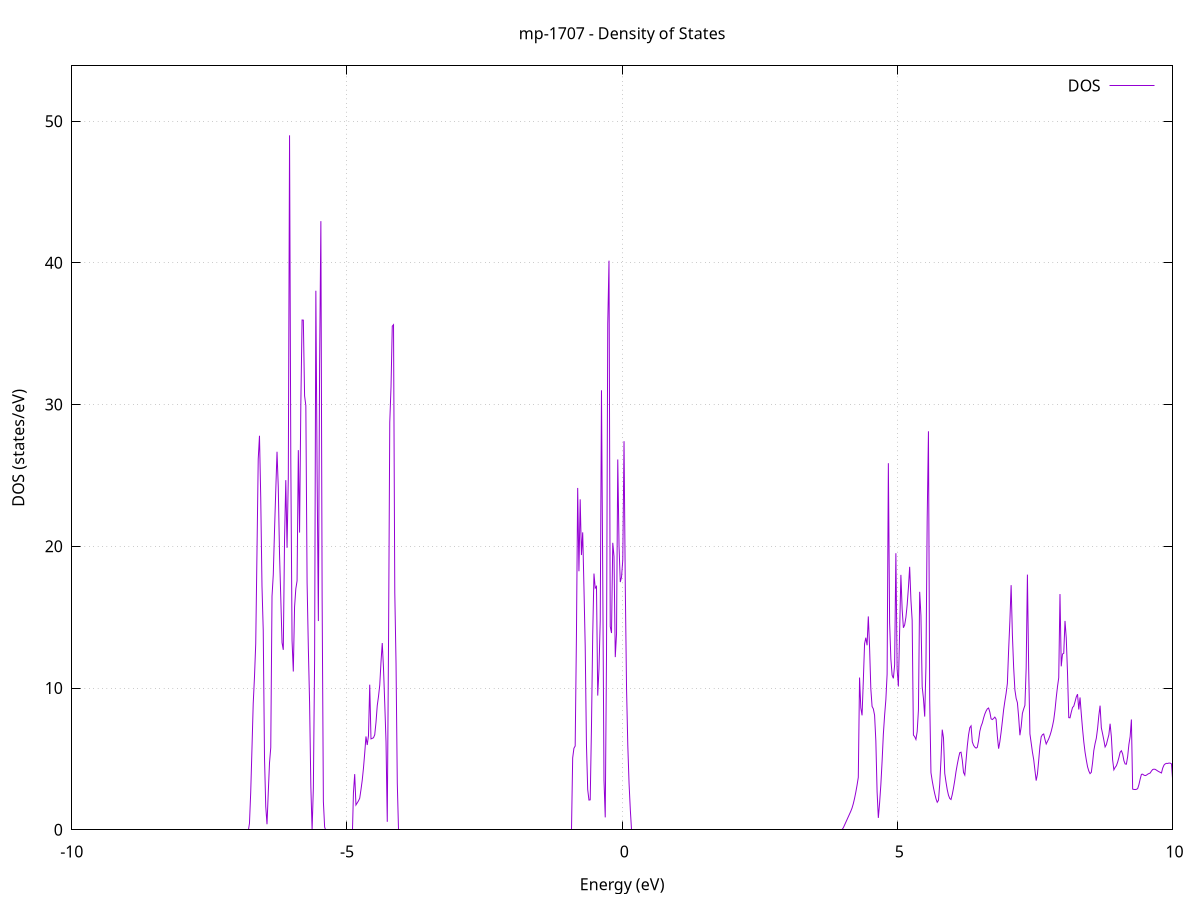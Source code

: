 set title 'mp-1707 - Density of States'
set xlabel 'Energy (eV)'
set ylabel 'DOS (states/eV)'
set grid
set xrange [-10:10]
set yrange [0:53.899]
set xzeroaxis lt -1
set terminal png size 800,600
set output 'mp-1707_dos_gnuplot.png'
plot '-' using 1:2 with lines title 'DOS'
-27.690500 0.000000
-27.667800 0.000000
-27.645000 0.000000
-27.622200 0.000000
-27.599500 0.000000
-27.576700 0.000000
-27.554000 0.000000
-27.531200 0.000000
-27.508400 0.000000
-27.485700 0.000000
-27.462900 0.000000
-27.440100 0.000000
-27.417400 0.000000
-27.394600 0.000000
-27.371900 0.000000
-27.349100 0.000000
-27.326300 0.000000
-27.303600 0.000000
-27.280800 0.000000
-27.258000 0.000000
-27.235300 0.000000
-27.212500 0.000000
-27.189800 0.000000
-27.167000 0.000000
-27.144200 0.000000
-27.121500 0.000000
-27.098700 0.000000
-27.075900 0.000000
-27.053200 0.000000
-27.030400 0.000000
-27.007700 0.000000
-26.984900 0.000000
-26.962100 0.000000
-26.939400 0.000000
-26.916600 0.000000
-26.893800 0.000000
-26.871100 0.000000
-26.848300 0.000000
-26.825600 0.000000
-26.802800 0.000000
-26.780000 0.000000
-26.757300 0.000000
-26.734500 0.000000
-26.711700 0.000000
-26.689000 0.000000
-26.666200 0.000000
-26.643500 0.000000
-26.620700 0.000000
-26.597900 0.000000
-26.575200 0.000000
-26.552400 0.000000
-26.529600 0.000000
-26.506900 0.000000
-26.484100 0.000000
-26.461300 0.000000
-26.438600 0.000000
-26.415800 0.000000
-26.393100 0.000000
-26.370300 0.000000
-26.347500 0.000000
-26.324800 0.000000
-26.302000 0.000000
-26.279200 0.000000
-26.256500 0.000000
-26.233700 0.000000
-26.211000 0.000000
-26.188200 0.000000
-26.165400 0.000000
-26.142700 0.000000
-26.119900 0.000000
-26.097100 0.000000
-26.074400 0.000000
-26.051600 0.000000
-26.028900 0.000000
-26.006100 0.000000
-25.983300 0.000000
-25.960600 0.000000
-25.937800 0.000000
-25.915000 0.000000
-25.892300 0.000000
-25.869500 0.000000
-25.846800 0.000000
-25.824000 0.000000
-25.801200 0.000000
-25.778500 0.000000
-25.755700 0.000000
-25.732900 0.000000
-25.710200 0.000000
-25.687400 0.000000
-25.664700 0.000000
-25.641900 0.000000
-25.619100 27.974900
-25.596400 159.509500
-25.573600 0.000000
-25.550800 0.000000
-25.528100 0.000000
-25.505300 0.000000
-25.482600 0.000000
-25.459800 0.000000
-25.437000 0.000000
-25.414300 0.000000
-25.391500 0.000000
-25.368700 0.000000
-25.346000 0.000000
-25.323200 0.000000
-25.300500 0.000000
-25.277700 0.000000
-25.254900 0.000000
-25.232200 0.000000
-25.209400 0.000000
-25.186600 0.000000
-25.163900 0.000000
-25.141100 0.000000
-25.118400 0.000000
-25.095600 0.000000
-25.072800 0.000000
-25.050100 0.000000
-25.027300 0.000000
-25.004500 0.000000
-24.981800 0.000000
-24.959000 0.000000
-24.936300 0.000000
-24.913500 0.000000
-24.890700 0.000000
-24.868000 0.000000
-24.845200 0.000000
-24.822400 0.000000
-24.799700 0.000000
-24.776900 0.000000
-24.754200 0.000000
-24.731400 0.000000
-24.708600 0.000000
-24.685900 0.000000
-24.663100 0.000000
-24.640300 0.000000
-24.617600 0.000000
-24.594800 0.000000
-24.572100 0.000000
-24.549300 0.000000
-24.526500 0.000000
-24.503800 0.000000
-24.481000 0.000000
-24.458200 0.000000
-24.435500 0.000000
-24.412700 0.000000
-24.390000 0.000000
-24.367200 0.000000
-24.344400 0.000000
-24.321700 0.000000
-24.298900 0.000000
-24.276100 0.000000
-24.253400 0.000000
-24.230600 0.000000
-24.207900 0.000000
-24.185100 0.000000
-24.162300 0.000000
-24.139600 0.000000
-24.116800 0.000000
-24.094000 0.000000
-24.071300 0.000000
-24.048500 0.000000
-24.025700 0.000000
-24.003000 0.000000
-23.980200 0.000000
-23.957500 0.000000
-23.934700 0.000000
-23.911900 0.000000
-23.889200 0.000000
-23.866400 0.000000
-23.843600 0.000000
-23.820900 0.000000
-23.798100 0.000000
-23.775400 0.000000
-23.752600 0.000000
-23.729800 0.000000
-23.707100 0.000000
-23.684300 0.000000
-23.661500 0.000000
-23.638800 0.000000
-23.616000 0.000000
-23.593300 0.000000
-23.570500 0.000000
-23.547700 0.000000
-23.525000 0.000000
-23.502200 0.000000
-23.479400 0.000000
-23.456700 0.000000
-23.433900 0.000000
-23.411200 0.000000
-23.388400 0.000000
-23.365600 0.000000
-23.342900 0.000000
-23.320100 0.000000
-23.297300 0.000000
-23.274600 0.000000
-23.251800 0.000000
-23.229100 0.000000
-23.206300 0.000000
-23.183500 0.000000
-23.160800 0.000000
-23.138000 0.000000
-23.115200 0.000000
-23.092500 0.000000
-23.069700 0.000000
-23.047000 0.000000
-23.024200 0.000000
-23.001400 0.000000
-22.978700 0.000000
-22.955900 0.000000
-22.933100 0.000000
-22.910400 0.000000
-22.887600 0.000000
-22.864900 0.000000
-22.842100 0.000000
-22.819300 0.000000
-22.796600 0.000000
-22.773800 0.000000
-22.751000 0.000000
-22.728300 0.000000
-22.705500 0.000000
-22.682800 0.000000
-22.660000 0.000000
-22.637200 0.000000
-22.614500 0.000000
-22.591700 0.000000
-22.568900 0.000000
-22.546200 0.000000
-22.523400 0.000000
-22.500700 0.000000
-22.477900 0.000000
-22.455100 0.000000
-22.432400 0.000000
-22.409600 0.000000
-22.386800 0.000000
-22.364100 0.000000
-22.341300 0.000000
-22.318600 0.000000
-22.295800 0.000000
-22.273000 0.000000
-22.250300 0.000000
-22.227500 0.000000
-22.204700 0.000000
-22.182000 0.000000
-22.159200 0.000000
-22.136500 28.912600
-22.113700 21.733600
-22.090900 21.691900
-22.068200 22.593600
-22.045400 32.608200
-22.022600 0.000000
-21.999900 0.000000
-21.977100 0.000000
-21.954400 0.000000
-21.931600 0.000000
-21.908800 0.000000
-21.886100 0.000000
-21.863300 37.592900
-21.840500 91.717900
-21.817800 62.696500
-21.795000 32.535900
-21.772300 0.000000
-21.749500 0.000000
-21.726700 0.000000
-21.704000 0.000000
-21.681200 0.000000
-21.658400 0.000000
-21.635700 0.000000
-21.612900 0.000000
-21.590200 0.000000
-21.567400 0.000000
-21.544600 0.000000
-21.521900 0.000000
-21.499100 0.000000
-21.476300 0.000000
-21.453600 0.000000
-21.430800 0.000000
-21.408000 0.000000
-21.385300 0.000000
-21.362500 0.000000
-21.339800 0.000000
-21.317000 0.000000
-21.294200 0.000000
-21.271500 0.000000
-21.248700 0.000000
-21.225900 0.000000
-21.203200 0.000000
-21.180400 0.000000
-21.157700 0.000000
-21.134900 0.000000
-21.112100 0.000000
-21.089400 0.000000
-21.066600 0.000000
-21.043800 0.000000
-21.021100 0.000000
-20.998300 0.000000
-20.975600 0.000000
-20.952800 0.000000
-20.930000 0.000000
-20.907300 0.000000
-20.884500 0.000000
-20.861700 0.000000
-20.839000 0.000000
-20.816200 0.000000
-20.793500 0.000000
-20.770700 0.000000
-20.747900 0.000000
-20.725200 0.000000
-20.702400 0.000000
-20.679600 0.000000
-20.656900 0.000000
-20.634100 0.000000
-20.611400 0.000000
-20.588600 0.000000
-20.565800 0.000000
-20.543100 0.000000
-20.520300 0.000000
-20.497500 0.000000
-20.474800 0.000000
-20.452000 0.000000
-20.429300 0.000000
-20.406500 0.000000
-20.383700 0.000000
-20.361000 0.000000
-20.338200 0.000000
-20.315400 0.000000
-20.292700 0.000000
-20.269900 0.000000
-20.247200 0.000000
-20.224400 0.000000
-20.201600 0.000000
-20.178900 0.000000
-20.156100 0.000000
-20.133300 0.000000
-20.110600 0.000000
-20.087800 0.000000
-20.065100 0.000000
-20.042300 0.000000
-20.019500 0.000000
-19.996800 0.000000
-19.974000 0.000000
-19.951200 0.000000
-19.928500 0.000000
-19.905700 0.000000
-19.883000 0.000000
-19.860200 0.000000
-19.837400 0.000000
-19.814700 0.000000
-19.791900 0.000000
-19.769100 0.000000
-19.746400 0.000000
-19.723600 0.000000
-19.700900 0.000000
-19.678100 0.000000
-19.655300 0.000000
-19.632600 0.000000
-19.609800 0.000000
-19.587000 0.000000
-19.564300 0.000000
-19.541500 0.000000
-19.518800 0.000000
-19.496000 0.000000
-19.473200 0.000000
-19.450500 0.000000
-19.427700 0.000000
-19.404900 0.000000
-19.382200 0.000000
-19.359400 0.000000
-19.336700 0.000000
-19.313900 0.000000
-19.291100 0.000000
-19.268400 0.000000
-19.245600 0.000000
-19.222800 0.000000
-19.200100 0.000000
-19.177300 0.000000
-19.154600 0.000000
-19.131800 0.000000
-19.109000 0.000000
-19.086300 0.000000
-19.063500 0.000000
-19.040700 0.000000
-19.018000 0.000000
-18.995200 0.000000
-18.972400 0.000000
-18.949700 0.000000
-18.926900 0.000000
-18.904200 0.000000
-18.881400 0.000000
-18.858600 0.000000
-18.835900 0.000000
-18.813100 0.000000
-18.790300 0.000000
-18.767600 0.000000
-18.744800 0.000000
-18.722100 0.000000
-18.699300 0.000000
-18.676500 0.000000
-18.653800 0.000000
-18.631000 0.000000
-18.608200 0.000000
-18.585500 0.000000
-18.562700 0.000000
-18.540000 0.000000
-18.517200 0.000000
-18.494400 0.000000
-18.471700 0.000000
-18.448900 0.000000
-18.426100 0.000000
-18.403400 0.000000
-18.380600 0.000000
-18.357900 0.000000
-18.335100 0.000000
-18.312300 0.000000
-18.289600 0.000000
-18.266800 0.000000
-18.244000 0.000000
-18.221300 0.000000
-18.198500 0.000000
-18.175800 0.000000
-18.153000 0.000000
-18.130200 0.000000
-18.107500 0.000000
-18.084700 0.000000
-18.061900 0.000000
-18.039200 0.000000
-18.016400 0.000000
-17.993700 0.000000
-17.970900 0.000000
-17.948100 0.000000
-17.925400 0.000000
-17.902600 0.000000
-17.879800 0.000000
-17.857100 84.532700
-17.834300 69.683700
-17.811600 0.000000
-17.788800 0.000000
-17.766000 0.000000
-17.743300 0.000000
-17.720500 0.000000
-17.697700 0.000000
-17.675000 0.000000
-17.652200 0.000000
-17.629500 0.000000
-17.606700 0.000000
-17.583900 73.040500
-17.561200 86.527500
-17.538400 0.000000
-17.515600 0.000000
-17.492900 0.000000
-17.470100 0.000000
-17.447400 0.000000
-17.424600 0.000000
-17.401800 0.000000
-17.379100 0.000000
-17.356300 0.000000
-17.333500 0.000000
-17.310800 0.000000
-17.288000 0.000000
-17.265300 0.000000
-17.242500 0.000000
-17.219700 0.000000
-17.197000 0.000000
-17.174200 0.000000
-17.151400 0.000000
-17.128700 0.000000
-17.105900 0.000000
-17.083200 0.000000
-17.060400 0.000000
-17.037600 0.000000
-17.014900 0.000000
-16.992100 0.000000
-16.969300 0.000000
-16.946600 0.000000
-16.923800 0.000000
-16.901100 0.000000
-16.878300 0.000000
-16.855500 0.000000
-16.832800 0.000000
-16.810000 0.000000
-16.787200 0.000000
-16.764500 0.000000
-16.741700 0.000000
-16.719000 0.000000
-16.696200 0.000000
-16.673400 0.000000
-16.650700 0.000000
-16.627900 0.000000
-16.605100 0.000000
-16.582400 0.000000
-16.559600 0.000000
-16.536800 0.000000
-16.514100 0.000000
-16.491300 0.000000
-16.468600 0.000000
-16.445800 0.000000
-16.423000 0.000000
-16.400300 0.000000
-16.377500 0.000000
-16.354700 0.000000
-16.332000 0.000000
-16.309200 0.000000
-16.286500 0.000000
-16.263700 0.000000
-16.240900 0.000000
-16.218200 0.000000
-16.195400 0.000000
-16.172600 0.000000
-16.149900 0.000000
-16.127100 0.000000
-16.104400 0.000000
-16.081600 0.000000
-16.058800 0.000000
-16.036100 0.000000
-16.013300 0.000000
-15.990500 0.000000
-15.967800 0.000000
-15.945000 0.000000
-15.922300 0.000000
-15.899500 0.000000
-15.876700 0.000000
-15.854000 0.000000
-15.831200 0.000000
-15.808400 0.000000
-15.785700 0.000000
-15.762900 0.000000
-15.740200 0.000000
-15.717400 0.000000
-15.694600 0.000000
-15.671900 0.000000
-15.649100 0.000000
-15.626300 0.000000
-15.603600 0.000000
-15.580800 0.000000
-15.558100 0.000000
-15.535300 0.000000
-15.512500 0.000000
-15.489800 0.000000
-15.467000 0.000000
-15.444200 0.000000
-15.421500 0.000000
-15.398700 0.000000
-15.376000 0.000000
-15.353200 0.000000
-15.330400 0.000000
-15.307700 0.000000
-15.284900 0.000000
-15.262100 0.000000
-15.239400 0.000000
-15.216600 0.000000
-15.193900 0.000000
-15.171100 0.000000
-15.148300 0.000000
-15.125600 0.000000
-15.102800 0.000000
-15.080000 0.000000
-15.057300 0.000000
-15.034500 0.000000
-15.011800 0.000000
-14.989000 0.000000
-14.966200 0.000000
-14.943500 0.000000
-14.920700 0.000000
-14.897900 0.000000
-14.875200 0.000000
-14.852400 0.000000
-14.829700 0.000000
-14.806900 0.000000
-14.784100 0.000000
-14.761400 0.000000
-14.738600 0.000000
-14.715800 0.000000
-14.693100 0.000000
-14.670300 0.000000
-14.647600 0.000000
-14.624800 0.000000
-14.602000 0.000000
-14.579300 0.000000
-14.556500 0.000000
-14.533700 0.000000
-14.511000 0.000000
-14.488200 0.000000
-14.465500 0.000000
-14.442700 0.000000
-14.419900 0.000000
-14.397200 0.000000
-14.374400 0.000000
-14.351600 0.000000
-14.328900 0.000000
-14.306100 0.000000
-14.283400 0.000000
-14.260600 0.000000
-14.237800 0.000000
-14.215100 0.000000
-14.192300 0.000000
-14.169500 0.000000
-14.146800 0.000000
-14.124000 0.000000
-14.101300 0.000000
-14.078500 0.000000
-14.055700 0.000000
-14.033000 0.000000
-14.010200 0.000000
-13.987400 0.000000
-13.964700 0.000000
-13.941900 0.000000
-13.919100 0.000000
-13.896400 0.000000
-13.873600 0.000000
-13.850900 0.000000
-13.828100 0.000000
-13.805300 0.000000
-13.782600 0.000000
-13.759800 0.000000
-13.737000 0.000000
-13.714300 0.000000
-13.691500 0.000000
-13.668800 0.000000
-13.646000 0.000000
-13.623200 0.000000
-13.600500 0.000000
-13.577700 0.000000
-13.554900 0.000000
-13.532200 0.000000
-13.509400 0.000000
-13.486700 0.000000
-13.463900 0.000000
-13.441100 0.000000
-13.418400 0.000000
-13.395600 0.000000
-13.372800 0.000000
-13.350100 0.000000
-13.327300 0.000000
-13.304600 0.000000
-13.281800 0.000000
-13.259000 0.000000
-13.236300 0.000000
-13.213500 0.000000
-13.190700 0.000000
-13.168000 0.000000
-13.145200 0.000000
-13.122500 0.000000
-13.099700 0.000000
-13.076900 0.000000
-13.054200 0.000000
-13.031400 0.000000
-13.008600 0.000000
-12.985900 0.000000
-12.963100 0.000000
-12.940400 0.000000
-12.917600 0.000000
-12.894800 0.000000
-12.872100 0.000000
-12.849300 0.000000
-12.826500 0.000000
-12.803800 0.000000
-12.781000 0.000000
-12.758300 0.000000
-12.735500 0.000000
-12.712700 0.000000
-12.690000 0.000000
-12.667200 0.000000
-12.644400 0.000000
-12.621700 0.000000
-12.598900 0.000000
-12.576200 0.000000
-12.553400 0.000000
-12.530600 0.000000
-12.507900 0.000000
-12.485100 0.000000
-12.462300 0.000000
-12.439600 0.000000
-12.416800 0.000000
-12.394100 0.000000
-12.371300 0.000000
-12.348500 0.000000
-12.325800 0.000000
-12.303000 0.000000
-12.280200 0.000000
-12.257500 0.000000
-12.234700 0.000000
-12.212000 0.000000
-12.189200 0.000000
-12.166400 0.000000
-12.143700 0.000000
-12.120900 0.000000
-12.098100 0.000000
-12.075400 0.000000
-12.052600 0.000000
-12.029900 0.000000
-12.007100 0.000000
-11.984300 0.000000
-11.961600 0.000000
-11.938800 0.000000
-11.916000 0.000000
-11.893300 0.000000
-11.870500 0.000000
-11.847800 0.000000
-11.825000 0.000000
-11.802200 0.000000
-11.779500 0.000000
-11.756700 0.000000
-11.733900 0.000000
-11.711200 0.000000
-11.688400 0.000000
-11.665700 0.000000
-11.642900 0.000000
-11.620100 0.000000
-11.597400 0.000000
-11.574600 0.000000
-11.551800 0.000000
-11.529100 0.000000
-11.506300 0.000000
-11.483500 0.000000
-11.460800 0.000000
-11.438000 0.000000
-11.415300 0.000000
-11.392500 0.000000
-11.369700 0.000000
-11.347000 0.000000
-11.324200 0.000000
-11.301400 0.000000
-11.278700 0.000000
-11.255900 0.000000
-11.233200 2.549000
-11.210400 6.061800
-11.187600 8.596000
-11.164900 11.547900
-11.142100 14.624600
-11.119300 14.265800
-11.096600 14.672800
-11.073800 21.910800
-11.051100 41.340600
-11.028300 6.280100
-11.005500 51.256300
-10.982800 85.192600
-10.960000 61.346700
-10.937200 68.773200
-10.914500 48.578800
-10.891700 21.692100
-10.869000 13.791000
-10.846200 12.716800
-10.823400 12.730500
-10.800700 10.529600
-10.777900 5.838000
-10.755100 0.000000
-10.732400 0.000000
-10.709600 0.000000
-10.686900 0.000000
-10.664100 0.000000
-10.641300 0.000000
-10.618600 0.000000
-10.595800 0.000000
-10.573000 0.000000
-10.550300 0.000000
-10.527500 0.000000
-10.504800 0.000000
-10.482000 0.000000
-10.459200 0.000000
-10.436500 0.000000
-10.413700 0.000000
-10.390900 0.000000
-10.368200 0.000000
-10.345400 0.000000
-10.322700 0.000000
-10.299900 0.000000
-10.277100 0.000000
-10.254400 0.000000
-10.231600 0.000000
-10.208800 0.000000
-10.186100 0.000000
-10.163300 0.000000
-10.140600 0.000000
-10.117800 0.000000
-10.095000 0.000000
-10.072300 0.000000
-10.049500 0.000000
-10.026700 0.000000
-10.004000 0.000000
-9.981200 0.000000
-9.958500 0.000000
-9.935700 0.000000
-9.912900 0.000000
-9.890200 0.000000
-9.867400 0.000000
-9.844600 0.000000
-9.821900 0.000000
-9.799100 0.000000
-9.776400 0.000000
-9.753600 0.000000
-9.730800 0.000000
-9.708100 0.000000
-9.685300 0.000000
-9.662500 0.000000
-9.639800 0.000000
-9.617000 0.000000
-9.594300 0.000000
-9.571500 0.000000
-9.548700 0.000000
-9.526000 0.000000
-9.503200 0.000000
-9.480400 0.000000
-9.457700 0.000000
-9.434900 0.000000
-9.412200 0.000000
-9.389400 0.000000
-9.366600 0.000000
-9.343900 0.000000
-9.321100 0.000000
-9.298300 0.000000
-9.275600 0.000000
-9.252800 0.000000
-9.230100 0.000000
-9.207300 0.000000
-9.184500 0.000000
-9.161800 0.000000
-9.139000 0.000000
-9.116200 0.000000
-9.093500 0.000000
-9.070700 0.000000
-9.048000 0.000000
-9.025200 0.000000
-9.002400 0.000000
-8.979700 0.000000
-8.956900 0.000000
-8.934100 0.000000
-8.911400 0.000000
-8.888600 0.000000
-8.865800 0.000000
-8.843100 0.000000
-8.820300 0.000000
-8.797600 0.000000
-8.774800 0.000000
-8.752000 0.000000
-8.729300 0.000000
-8.706500 0.000000
-8.683700 0.000000
-8.661000 0.000000
-8.638200 0.000000
-8.615500 0.000000
-8.592700 0.000000
-8.569900 0.000000
-8.547200 0.000000
-8.524400 0.000000
-8.501600 0.000000
-8.478900 0.000000
-8.456100 0.000000
-8.433400 0.000000
-8.410600 0.000000
-8.387800 0.000000
-8.365100 0.000000
-8.342300 0.000000
-8.319500 0.000000
-8.296800 0.000000
-8.274000 0.000000
-8.251300 0.000000
-8.228500 0.000000
-8.205700 0.000000
-8.183000 0.000000
-8.160200 0.000000
-8.137400 0.000000
-8.114700 0.000000
-8.091900 0.000000
-8.069200 0.000000
-8.046400 0.000000
-8.023600 0.000000
-8.000900 0.000000
-7.978100 0.000000
-7.955300 0.000000
-7.932600 0.000000
-7.909800 0.000000
-7.887100 0.000000
-7.864300 0.000000
-7.841500 0.000000
-7.818800 0.000000
-7.796000 0.000000
-7.773200 0.000000
-7.750500 0.000000
-7.727700 0.000000
-7.705000 0.000000
-7.682200 0.000000
-7.659400 0.000000
-7.636700 0.000000
-7.613900 0.000000
-7.591100 0.000000
-7.568400 0.000000
-7.545600 0.000000
-7.522900 0.000000
-7.500100 0.000000
-7.477300 0.000000
-7.454600 0.000000
-7.431800 0.000000
-7.409000 0.000000
-7.386300 0.000000
-7.363500 0.000000
-7.340800 0.000000
-7.318000 0.000000
-7.295200 0.000000
-7.272500 0.000000
-7.249700 0.000000
-7.226900 0.000000
-7.204200 0.000000
-7.181400 0.000000
-7.158700 0.000000
-7.135900 0.000000
-7.113100 0.000000
-7.090400 0.000000
-7.067600 0.000000
-7.044800 0.000000
-7.022100 0.000000
-6.999300 0.000000
-6.976600 0.000000
-6.953800 0.000000
-6.931000 0.000000
-6.908300 0.000000
-6.885500 0.000000
-6.862700 0.000000
-6.840000 0.000000
-6.817200 0.000000
-6.794500 0.000000
-6.771700 0.446800
-6.748900 2.650800
-6.726200 5.725300
-6.703400 8.914100
-6.680600 10.775000
-6.657900 13.129900
-6.635100 19.592700
-6.612400 26.163700
-6.589600 27.799800
-6.566800 23.423400
-6.544100 17.185900
-6.521300 14.063000
-6.498500 5.079700
-6.475800 1.644800
-6.453000 0.390100
-6.430200 2.604100
-6.407500 4.719500
-6.384700 5.800400
-6.362000 16.473000
-6.339200 17.985100
-6.316400 21.122900
-6.293700 23.947500
-6.270900 26.670400
-6.248100 24.162500
-6.225400 19.466300
-6.202600 16.364900
-6.179900 13.198200
-6.157100 12.696800
-6.134300 20.459600
-6.111600 24.668700
-6.088800 19.895300
-6.066000 24.826100
-6.043300 48.999300
-6.020500 26.077200
-5.997800 13.347400
-5.975000 11.166000
-5.952200 15.717800
-5.929500 16.998000
-5.906700 17.563400
-5.883900 26.785700
-5.861200 20.966500
-5.838400 29.975100
-5.815700 35.968400
-5.792900 35.959900
-5.770100 30.622300
-5.747400 29.924100
-5.724600 17.432500
-5.701800 12.814700
-5.679100 8.950000
-5.656300 3.048700
-5.633600 0.000000
-5.610800 2.939400
-5.588000 11.967200
-5.565300 38.033100
-5.542500 25.199700
-5.519700 14.727600
-5.497000 32.879400
-5.474200 42.945900
-5.451500 16.428700
-5.428700 1.988100
-5.405900 0.189900
-5.383200 0.000000
-5.360400 0.000000
-5.337600 0.000000
-5.314900 0.000000
-5.292100 0.000000
-5.269400 0.000000
-5.246600 0.000000
-5.223800 0.000000
-5.201100 0.000000
-5.178300 0.000000
-5.155500 0.000000
-5.132800 0.000000
-5.110000 0.000000
-5.087300 0.000000
-5.064500 0.000000
-5.041700 0.000000
-5.019000 0.000000
-4.996200 0.000000
-4.973400 0.000000
-4.950700 0.000000
-4.927900 0.000000
-4.905200 0.000000
-4.882400 2.606800
-4.859600 3.926500
-4.836900 1.748200
-4.814100 1.892300
-4.791300 2.036700
-4.768600 2.223000
-4.745800 2.822100
-4.723100 3.479000
-4.700300 4.347100
-4.677500 5.407800
-4.654800 6.583800
-4.632000 5.981000
-4.609200 6.639900
-4.586500 10.236000
-4.563700 6.412500
-4.541000 6.450500
-4.518200 6.490900
-4.495400 6.705000
-4.472700 7.572900
-4.449900 8.752400
-4.427100 9.407700
-4.404400 10.208500
-4.381600 11.841400
-4.358900 13.176400
-4.336100 11.390900
-4.313300 8.882100
-4.290600 6.214700
-4.267800 0.562900
-4.245000 13.133200
-4.222300 28.746900
-4.199500 31.247600
-4.176800 35.531900
-4.154000 35.636300
-4.131200 16.743700
-4.108500 11.732800
-4.085700 3.288300
-4.062900 0.000000
-4.040200 0.000000
-4.017400 0.000000
-3.994600 0.000000
-3.971900 0.000000
-3.949100 0.000000
-3.926400 0.000000
-3.903600 0.000000
-3.880800 0.000000
-3.858100 0.000000
-3.835300 0.000000
-3.812500 0.000000
-3.789800 0.000000
-3.767000 0.000000
-3.744300 0.000000
-3.721500 0.000000
-3.698700 0.000000
-3.676000 0.000000
-3.653200 0.000000
-3.630400 0.000000
-3.607700 0.000000
-3.584900 0.000000
-3.562200 0.000000
-3.539400 0.000000
-3.516600 0.000000
-3.493900 0.000000
-3.471100 0.000000
-3.448300 0.000000
-3.425600 0.000000
-3.402800 0.000000
-3.380100 0.000000
-3.357300 0.000000
-3.334500 0.000000
-3.311800 0.000000
-3.289000 0.000000
-3.266200 0.000000
-3.243500 0.000000
-3.220700 0.000000
-3.198000 0.000000
-3.175200 0.000000
-3.152400 0.000000
-3.129700 0.000000
-3.106900 0.000000
-3.084100 0.000000
-3.061400 0.000000
-3.038600 0.000000
-3.015900 0.000000
-2.993100 0.000000
-2.970300 0.000000
-2.947600 0.000000
-2.924800 0.000000
-2.902000 0.000000
-2.879300 0.000000
-2.856500 0.000000
-2.833800 0.000000
-2.811000 0.000000
-2.788200 0.000000
-2.765500 0.000000
-2.742700 0.000000
-2.719900 0.000000
-2.697200 0.000000
-2.674400 0.000000
-2.651700 0.000000
-2.628900 0.000000
-2.606100 0.000000
-2.583400 0.000000
-2.560600 0.000000
-2.537800 0.000000
-2.515100 0.000000
-2.492300 0.000000
-2.469600 0.000000
-2.446800 0.000000
-2.424000 0.000000
-2.401300 0.000000
-2.378500 0.000000
-2.355700 0.000000
-2.333000 0.000000
-2.310200 0.000000
-2.287500 0.000000
-2.264700 0.000000
-2.241900 0.000000
-2.219200 0.000000
-2.196400 0.000000
-2.173600 0.000000
-2.150900 0.000000
-2.128100 0.000000
-2.105400 0.000000
-2.082600 0.000000
-2.059800 0.000000
-2.037100 0.000000
-2.014300 0.000000
-1.991500 0.000000
-1.968800 0.000000
-1.946000 0.000000
-1.923300 0.000000
-1.900500 0.000000
-1.877700 0.000000
-1.855000 0.000000
-1.832200 0.000000
-1.809400 0.000000
-1.786700 0.000000
-1.763900 0.000000
-1.741200 0.000000
-1.718400 0.000000
-1.695600 0.000000
-1.672900 0.000000
-1.650100 0.000000
-1.627300 0.000000
-1.604600 0.000000
-1.581800 0.000000
-1.559100 0.000000
-1.536300 0.000000
-1.513500 0.000000
-1.490800 0.000000
-1.468000 0.000000
-1.445200 0.000000
-1.422500 0.000000
-1.399700 0.000000
-1.376900 0.000000
-1.354200 0.000000
-1.331400 0.000000
-1.308700 0.000000
-1.285900 0.000000
-1.263100 0.000000
-1.240400 0.000000
-1.217600 0.000000
-1.194800 0.000000
-1.172100 0.000000
-1.149300 0.000000
-1.126600 0.000000
-1.103800 0.000000
-1.081000 0.000000
-1.058300 0.000000
-1.035500 0.000000
-1.012700 0.000000
-0.990000 0.000000
-0.967200 0.000000
-0.944500 0.000000
-0.921700 0.000000
-0.898900 5.071900
-0.876200 5.751100
-0.853400 5.910200
-0.830600 13.643600
-0.807900 24.120100
-0.785100 18.239400
-0.762400 23.315000
-0.739600 19.386200
-0.716800 20.985300
-0.694100 17.108200
-0.671300 12.966600
-0.648500 5.997200
-0.625800 2.837500
-0.603000 2.097800
-0.580300 2.111300
-0.557500 7.212100
-0.534700 13.744300
-0.512000 18.077500
-0.489200 17.049000
-0.466400 17.168700
-0.443700 9.467800
-0.420900 11.349300
-0.398200 14.739500
-0.375400 31.010500
-0.352600 17.924900
-0.329900 3.498700
-0.307100 0.873600
-0.284300 12.246800
-0.261600 35.694300
-0.238800 40.155400
-0.216100 14.338200
-0.193300 13.881900
-0.170500 20.246300
-0.147800 19.281800
-0.125000 12.182800
-0.102200 13.813300
-0.079500 26.127500
-0.056700 20.071800
-0.034000 17.478700
-0.011200 17.825300
0.011600 19.033700
0.034300 27.415300
0.057100 17.157800
0.079900 9.978300
0.102600 5.968000
0.125400 3.284200
0.148100 1.438100
0.170900 0.000000
0.193700 0.000000
0.216400 0.000000
0.239200 0.000000
0.262000 0.000000
0.284700 0.000000
0.307500 0.000000
0.330200 0.000000
0.353000 0.000000
0.375800 0.000000
0.398500 0.000000
0.421300 0.000000
0.444100 0.000000
0.466800 0.000000
0.489600 0.000000
0.512300 0.000000
0.535100 0.000000
0.557900 0.000000
0.580600 0.000000
0.603400 0.000000
0.626200 0.000000
0.648900 0.000000
0.671700 0.000000
0.694400 0.000000
0.717200 0.000000
0.740000 0.000000
0.762700 0.000000
0.785500 0.000000
0.808300 0.000000
0.831000 0.000000
0.853800 0.000000
0.876500 0.000000
0.899300 0.000000
0.922100 0.000000
0.944800 0.000000
0.967600 0.000000
0.990400 0.000000
1.013100 0.000000
1.035900 0.000000
1.058700 0.000000
1.081400 0.000000
1.104200 0.000000
1.126900 0.000000
1.149700 0.000000
1.172500 0.000000
1.195200 0.000000
1.218000 0.000000
1.240800 0.000000
1.263500 0.000000
1.286300 0.000000
1.309000 0.000000
1.331800 0.000000
1.354600 0.000000
1.377300 0.000000
1.400100 0.000000
1.422900 0.000000
1.445600 0.000000
1.468400 0.000000
1.491100 0.000000
1.513900 0.000000
1.536700 0.000000
1.559400 0.000000
1.582200 0.000000
1.605000 0.000000
1.627700 0.000000
1.650500 0.000000
1.673200 0.000000
1.696000 0.000000
1.718800 0.000000
1.741500 0.000000
1.764300 0.000000
1.787100 0.000000
1.809800 0.000000
1.832600 0.000000
1.855300 0.000000
1.878100 0.000000
1.900900 0.000000
1.923600 0.000000
1.946400 0.000000
1.969200 0.000000
1.991900 0.000000
2.014700 0.000000
2.037400 0.000000
2.060200 0.000000
2.083000 0.000000
2.105700 0.000000
2.128500 0.000000
2.151300 0.000000
2.174000 0.000000
2.196800 0.000000
2.219500 0.000000
2.242300 0.000000
2.265100 0.000000
2.287800 0.000000
2.310600 0.000000
2.333400 0.000000
2.356100 0.000000
2.378900 0.000000
2.401600 0.000000
2.424400 0.000000
2.447200 0.000000
2.469900 0.000000
2.492700 0.000000
2.515500 0.000000
2.538200 0.000000
2.561000 0.000000
2.583700 0.000000
2.606500 0.000000
2.629300 0.000000
2.652000 0.000000
2.674800 0.000000
2.697600 0.000000
2.720300 0.000000
2.743100 0.000000
2.765800 0.000000
2.788600 0.000000
2.811400 0.000000
2.834100 0.000000
2.856900 0.000000
2.879700 0.000000
2.902400 0.000000
2.925200 0.000000
2.947900 0.000000
2.970700 0.000000
2.993500 0.000000
3.016200 0.000000
3.039000 0.000000
3.061800 0.000000
3.084500 0.000000
3.107300 0.000000
3.130000 0.000000
3.152800 0.000000
3.175600 0.000000
3.198300 0.000000
3.221100 0.000000
3.243900 0.000000
3.266600 0.000000
3.289400 0.000000
3.312100 0.000000
3.334900 0.000000
3.357700 0.000000
3.380400 0.000000
3.403200 0.000000
3.426000 0.000000
3.448700 0.000000
3.471500 0.000000
3.494300 0.000000
3.517000 0.000000
3.539800 0.000000
3.562500 0.000000
3.585300 0.000000
3.608100 0.000000
3.630800 0.000000
3.653600 0.000000
3.676400 0.000000
3.699100 0.000000
3.721900 0.000000
3.744600 0.000000
3.767400 0.000000
3.790200 0.000000
3.812900 0.000000
3.835700 0.000000
3.858500 0.000000
3.881200 0.000000
3.904000 0.000000
3.926700 0.000000
3.949500 0.000000
3.972300 0.000000
3.995000 0.018000
4.017800 0.135400
4.040600 0.327800
4.063300 0.522700
4.086100 0.717900
4.108800 0.913400
4.131600 1.109200
4.154400 1.305900
4.177100 1.531700
4.199900 1.835100
4.222700 2.209900
4.245400 2.645800
4.268200 3.142100
4.290900 3.699000
4.313700 10.740800
4.336500 8.602900
4.359200 8.073500
4.382000 10.488700
4.404800 13.119600
4.427500 13.554300
4.450300 13.018500
4.473000 15.051800
4.495800 12.866700
4.518600 9.947300
4.541300 8.704400
4.564100 8.531400
4.586900 8.081600
4.609600 6.277800
4.632400 2.678200
4.655100 0.836500
4.677900 1.885800
4.700700 3.176300
4.723400 4.833800
4.746200 6.743600
4.769000 8.077000
4.791700 9.175700
4.814500 10.975900
4.837200 25.866000
4.860000 14.596600
4.882800 12.040700
4.905500 10.910600
4.928300 10.685500
4.951100 11.633000
4.973800 19.514400
4.996600 11.351100
5.019300 10.109000
5.042100 14.007500
5.064900 17.987000
5.087600 15.563700
5.110400 14.252900
5.133200 14.449900
5.155900 14.983600
5.178700 15.863500
5.201400 17.064700
5.224200 18.552800
5.247000 16.233300
5.269700 14.776400
5.292500 6.683500
5.315300 6.569000
5.338000 6.372100
5.360800 6.930200
5.383500 8.439900
5.406300 16.790300
5.429100 15.119500
5.451800 10.092300
5.474600 9.262500
5.497400 7.985400
5.520100 11.505900
5.542900 21.959700
5.565600 28.118200
5.588400 9.160200
5.611200 4.031000
5.633900 3.463000
5.656700 2.968500
5.679500 2.547700
5.702200 2.192200
5.725000 1.940600
5.747700 2.076600
5.770500 3.232500
5.793300 4.957800
5.816000 7.065800
5.838800 6.493400
5.861600 3.985600
5.884300 3.368900
5.907100 2.830400
5.929800 2.434600
5.952600 2.208700
5.975400 2.134900
5.998100 2.483800
6.020900 2.950200
6.043700 3.489700
6.066400 4.104500
6.089200 4.607700
6.112000 5.063300
6.134700 5.440500
6.157500 5.473500
6.180200 4.918200
6.203000 4.046900
6.225800 3.861000
6.248500 4.869400
6.271300 5.902800
6.294100 6.689500
6.316800 7.204200
6.339600 7.332000
6.362300 6.207100
6.385100 5.958600
6.407900 5.831600
6.430600 5.761500
6.453400 5.820900
6.476200 6.284400
6.498900 6.946400
6.521700 7.304400
6.544400 7.533900
6.567200 7.877600
6.590000 8.167900
6.612700 8.376800
6.635500 8.532500
6.658300 8.591800
6.681000 8.303200
6.703800 7.826700
6.726500 7.777000
6.749300 7.852400
6.772100 7.949800
6.794800 7.807500
6.817600 6.601700
6.840400 5.723100
6.863100 6.215600
6.885900 6.887900
6.908600 7.650500
6.931400 8.463900
6.954200 9.080100
6.976900 9.635200
6.999700 10.327600
7.022500 12.692100
7.045200 14.722900
7.068000 17.261200
7.090700 13.779500
7.113500 11.471800
7.136300 9.871200
7.159000 9.276400
7.181800 8.968600
7.204600 7.956000
7.227300 6.669300
7.250100 7.266500
7.272800 8.217500
7.295600 8.520800
7.318400 8.780700
7.341100 11.393200
7.363900 18.003100
7.386700 11.378100
7.409400 6.765100
7.432200 6.127800
7.454900 5.483000
7.477700 4.961300
7.500500 4.196700
7.523200 3.470600
7.546000 3.942700
7.568800 4.888200
7.591500 5.913300
7.614300 6.560900
7.637000 6.708900
7.659800 6.760200
7.682600 6.377600
7.705300 6.052100
7.728100 6.237300
7.750900 6.419100
7.773600 6.653500
7.796400 6.946300
7.819100 7.310100
7.841900 7.750600
7.864700 8.438600
7.887400 9.323400
7.910200 10.094800
7.933000 10.728200
7.955700 16.632700
7.978500 11.531900
8.001200 12.398000
8.024000 12.452800
8.046800 14.739000
8.069500 13.536300
8.092300 11.079000
8.115100 7.911500
8.137800 7.899400
8.160600 8.292100
8.183300 8.625000
8.206100 8.721000
8.228900 9.029500
8.251600 9.375000
8.274400 9.567100
8.297200 8.486000
8.319900 9.338700
8.342700 8.175800
8.365400 7.120200
8.388200 6.205900
8.411000 5.477600
8.433700 4.933100
8.456500 4.444500
8.479300 4.148600
8.502000 3.962500
8.524800 4.053000
8.547600 4.725600
8.570300 5.588700
8.593100 6.077800
8.615800 6.458600
8.638600 7.141200
8.661400 8.049700
8.684100 8.758800
8.706900 7.197800
8.729700 6.773800
8.752400 6.330300
8.775200 5.844000
8.797900 6.005700
8.820700 6.357000
8.843500 6.701600
8.866200 7.483400
8.889000 6.569600
8.911800 4.941300
8.934500 4.229900
8.957300 4.397900
8.980000 4.516100
9.002800 4.764000
9.025600 5.089200
9.048300 5.469000
9.071100 5.576800
9.093900 5.355500
9.116600 4.882400
9.139400 4.645300
9.162100 4.629500
9.184900 5.157100
9.207700 6.016800
9.230400 6.576800
9.253200 7.780800
9.276000 2.869800
9.298700 2.847500
9.321500 2.838100
9.344200 2.852900
9.367000 2.904400
9.389800 3.183200
9.412500 3.572400
9.435300 3.909700
9.458100 3.923200
9.480800 3.854800
9.503600 3.824400
9.526300 3.854000
9.549100 3.921600
9.571900 3.968400
9.594600 4.005000
9.617400 4.147500
9.640200 4.251400
9.662900 4.277000
9.685700 4.262600
9.708400 4.208400
9.731200 4.148500
9.754000 4.098700
9.776700 4.051500
9.799500 4.006900
9.822300 4.354000
9.845000 4.561800
9.867800 4.650000
9.890500 4.686400
9.913300 4.679800
9.936100 4.708200
9.958800 4.699000
9.981600 4.652300
10.004400 3.412500
10.027100 2.317300
10.049900 2.223400
10.072600 2.162800
10.095400 2.138900
10.118200 2.204600
10.140900 2.332700
10.163700 2.277000
10.186500 2.212200
10.209200 2.188900
10.232000 2.243000
10.254700 2.433300
10.277500 2.769600
10.300300 3.177400
10.323000 3.639100
10.345800 4.567300
10.368600 5.680900
10.391300 7.043500
10.414100 8.064300
10.436800 7.730000
10.459600 7.026700
10.482400 5.665300
10.505100 5.292800
10.527900 5.413500
10.550700 5.777600
10.573400 6.037400
10.596200 5.749500
10.618900 5.729300
10.641700 5.232100
10.664500 4.037200
10.687200 3.834000
10.710000 3.723100
10.732800 3.641500
10.755500 3.635600
10.778300 3.738700
10.801000 3.891800
10.823800 4.011900
10.846600 4.105200
10.869300 4.328700
10.892100 4.848600
10.914900 5.282400
10.937600 4.523500
10.960400 4.504400
10.983100 4.584800
11.005900 4.764500
11.028700 5.043600
11.051400 5.430300
11.074200 6.307200
11.097000 7.541900
11.119700 8.511900
11.142500 9.217000
11.165300 9.489500
11.188000 9.682700
11.210800 9.760500
11.233500 8.954700
11.256300 8.288700
11.279100 7.859700
11.301800 7.263900
11.324600 6.398100
11.347400 4.797600
11.370100 4.583000
11.392900 4.521500
11.415600 4.408600
11.438400 4.282500
11.461200 4.547000
11.483900 5.100800
11.506700 5.902300
11.529500 6.457700
11.552200 6.861300
11.575000 7.241000
11.597700 7.536700
11.620500 7.824600
11.643300 8.267400
11.666000 7.336000
11.688800 6.650700
11.711600 7.293200
11.734300 7.863400
11.757100 8.041400
11.779800 7.946600
11.802600 7.443300
11.825400 7.069900
11.848100 7.315400
11.870900 7.551500
11.893700 7.818900
11.916400 7.697900
11.939200 7.797300
11.961900 7.290400
11.984700 6.484100
12.007500 6.176800
12.030200 6.154300
12.053000 6.919800
12.075800 7.047400
12.098500 6.843600
12.121300 7.413900
12.144000 7.916500
12.166800 8.148300
12.189600 8.340300
12.212300 6.860300
12.235100 5.733600
12.257900 6.433500
12.280600 7.620800
12.303400 8.233600
12.326100 8.387500
12.348900 9.117300
12.371700 9.968100
12.394400 10.437300
12.417200 10.272500
12.440000 11.022200
12.462700 11.602700
12.485500 11.509400
12.508200 11.143000
12.531000 11.313400
12.553800 11.527300
12.576500 11.551000
12.599300 11.464800
12.622100 10.604000
12.644800 9.955900
12.667600 9.535900
12.690300 9.231500
12.713100 8.878600
12.735900 9.124800
12.758600 10.150500
12.781400 6.244100
12.804200 4.344600
12.826900 3.969300
12.849700 5.004300
12.872400 5.446400
12.895200 5.835800
12.918000 5.537900
12.940700 5.177500
12.963500 5.567700
12.986300 6.161600
13.009000 7.083900
13.031800 7.801800
13.054500 7.985100
13.077300 8.088800
13.100100 8.467400
13.122800 8.599600
13.145600 6.260400
13.168400 6.349600
13.191100 6.463600
13.213900 6.512600
13.236600 6.139800
13.259400 5.513800
13.282200 5.052300
13.304900 6.241800
13.327700 6.431200
13.350500 6.366900
13.373200 6.172600
13.396000 6.133800
13.418700 6.212800
13.441500 6.578200
13.464300 7.429300
13.487000 8.474200
13.509800 9.601100
13.532600 9.746400
13.555300 9.342600
13.578100 9.220300
13.600900 9.043800
13.623600 8.515500
13.646400 8.035500
13.669100 7.506000
13.691900 6.063100
13.714700 4.941900
13.737400 4.591200
13.760200 4.448400
13.783000 4.608900
13.805700 4.856900
13.828500 5.179500
13.851200 5.588600
13.874000 5.953800
13.896800 6.315800
13.919500 6.708900
13.942300 7.171600
13.965100 6.008200
13.987800 6.089300
14.010600 7.427000
14.033300 8.935600
14.056100 9.708400
14.078900 10.364500
14.101600 9.552600
14.124400 8.755900
14.147200 8.681400
14.169900 9.085000
14.192700 9.402600
14.215400 9.697100
14.238200 9.888500
14.261000 9.795800
14.283700 8.783200
14.306500 7.933700
14.329300 8.755900
14.352000 8.288300
14.374800 8.047500
14.397500 7.861100
14.420300 7.671700
14.443100 7.335300
14.465800 6.364400
14.488600 5.444500
14.511400 5.546200
14.534100 5.693400
14.556900 5.806200
14.579600 5.993200
14.602400 6.288600
14.625200 6.232500
14.647900 6.113900
14.670700 5.938300
14.693500 5.867600
14.716200 7.094300
14.739000 8.000800
14.761700 8.558000
14.784500 9.021200
14.807300 9.143400
14.830000 9.199500
14.852800 8.832800
14.875600 8.191900
14.898300 7.510700
14.921100 6.934900
14.943800 6.464700
14.966600 6.064400
14.989400 5.738300
15.012100 5.653500
15.034900 5.666800
15.057700 5.747700
15.080400 5.642800
15.103200 5.360300
15.125900 4.970800
15.148700 4.546700
15.171500 4.087400
15.194200 3.753100
15.217000 3.556600
15.239800 3.256100
15.262500 3.039000
15.285300 2.962600
15.308000 2.986000
15.330800 3.011100
15.353600 3.054200
15.376300 3.128900
15.399100 3.159600
15.421900 3.196600
15.444600 3.248300
15.467400 3.043500
15.490100 2.544600
15.512900 2.270300
15.535700 1.931400
15.558400 1.522900
15.581200 1.072700
15.604000 0.706500
15.626700 0.439200
15.649500 0.294100
15.672200 0.189900
15.695000 0.108400
15.717800 0.049600
15.740500 0.013500
15.763300 0.000100
15.786100 0.000000
15.808800 0.000000
15.831600 0.000000
15.854300 0.000000
15.877100 0.000000
15.899900 0.000000
15.922600 0.000000
15.945400 0.000000
15.968200 0.000000
15.990900 0.000000
16.013700 0.000000
16.036500 0.000000
16.059200 0.000000
16.082000 0.000000
16.104700 0.000000
16.127500 0.000000
16.150300 0.000000
16.173000 0.000000
16.195800 0.000000
16.218600 0.000000
16.241300 0.000000
16.264100 0.000000
16.286800 0.000000
16.309600 0.000000
16.332400 0.000000
16.355100 0.000000
16.377900 0.000000
16.400700 0.000000
16.423400 0.000000
16.446200 0.000000
16.468900 0.000000
16.491700 0.000000
16.514500 0.000000
16.537200 0.000000
16.560000 0.000000
16.582800 0.000000
16.605500 0.000000
16.628300 0.000000
16.651000 0.000000
16.673800 0.000000
16.696600 0.000000
16.719300 0.000000
16.742100 0.000000
16.764900 0.000000
16.787600 0.000000
16.810400 0.000000
16.833100 0.000000
16.855900 0.000000
16.878700 0.000000
16.901400 0.000000
16.924200 0.000000
16.947000 0.000000
16.969700 0.000000
16.992500 0.000000
17.015200 0.000000
17.038000 0.000000
17.060800 0.000000
17.083500 0.000000
17.106300 0.000000
17.129100 0.000000
17.151800 0.000000
17.174600 0.000000
17.197300 0.000000
17.220100 0.000000
17.242900 0.000000
17.265600 0.000000
17.288400 0.000000
17.311200 0.000000
17.333900 0.000000
17.356700 0.000000
17.379400 0.000000
17.402200 0.000000
17.425000 0.000000
17.447700 0.000000
17.470500 0.000000
17.493300 0.000000
17.516000 0.000000
17.538800 0.000000
17.561500 0.000000
17.584300 0.000000
17.607100 0.000000
17.629800 0.000000
17.652600 0.000000
17.675400 0.000000
17.698100 0.000000
17.720900 0.000000
17.743600 0.000000
17.766400 0.000000
17.789200 0.000000
17.811900 0.000000
17.834700 0.000000
e

